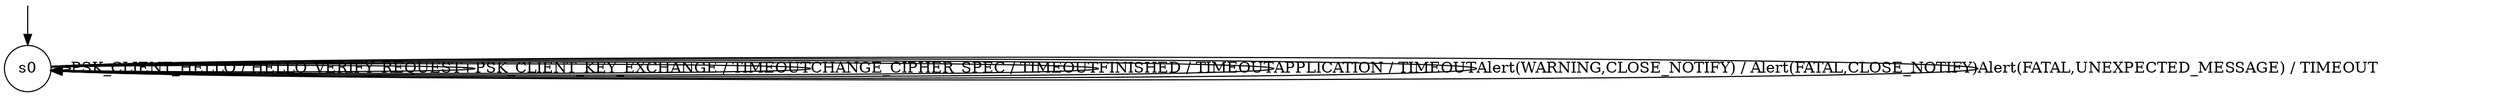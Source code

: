 digraph g {

	s0 [shape="circle" label="s0"];
	s0 -> s0 [label="PSK_CLIENT_HELLO / HELLO_VERIFY_REQUEST+"];
	s0 -> s0 [label="PSK_CLIENT_KEY_EXCHANGE / TIMEOUT"];
	s0 -> s0 [label="CHANGE_CIPHER_SPEC / TIMEOUT"];
	s0 -> s0 [label="FINISHED / TIMEOUT"];
	s0 -> s0 [label="APPLICATION / TIMEOUT"];
	s0 -> s0 [label="Alert(WARNING,CLOSE_NOTIFY) / Alert(FATAL,CLOSE_NOTIFY)"];
	s0 -> s0 [label="Alert(FATAL,UNEXPECTED_MESSAGE) / TIMEOUT"];

__start0 [label="" shape="none" width="0" height="0"];
__start0 -> s0;

}
